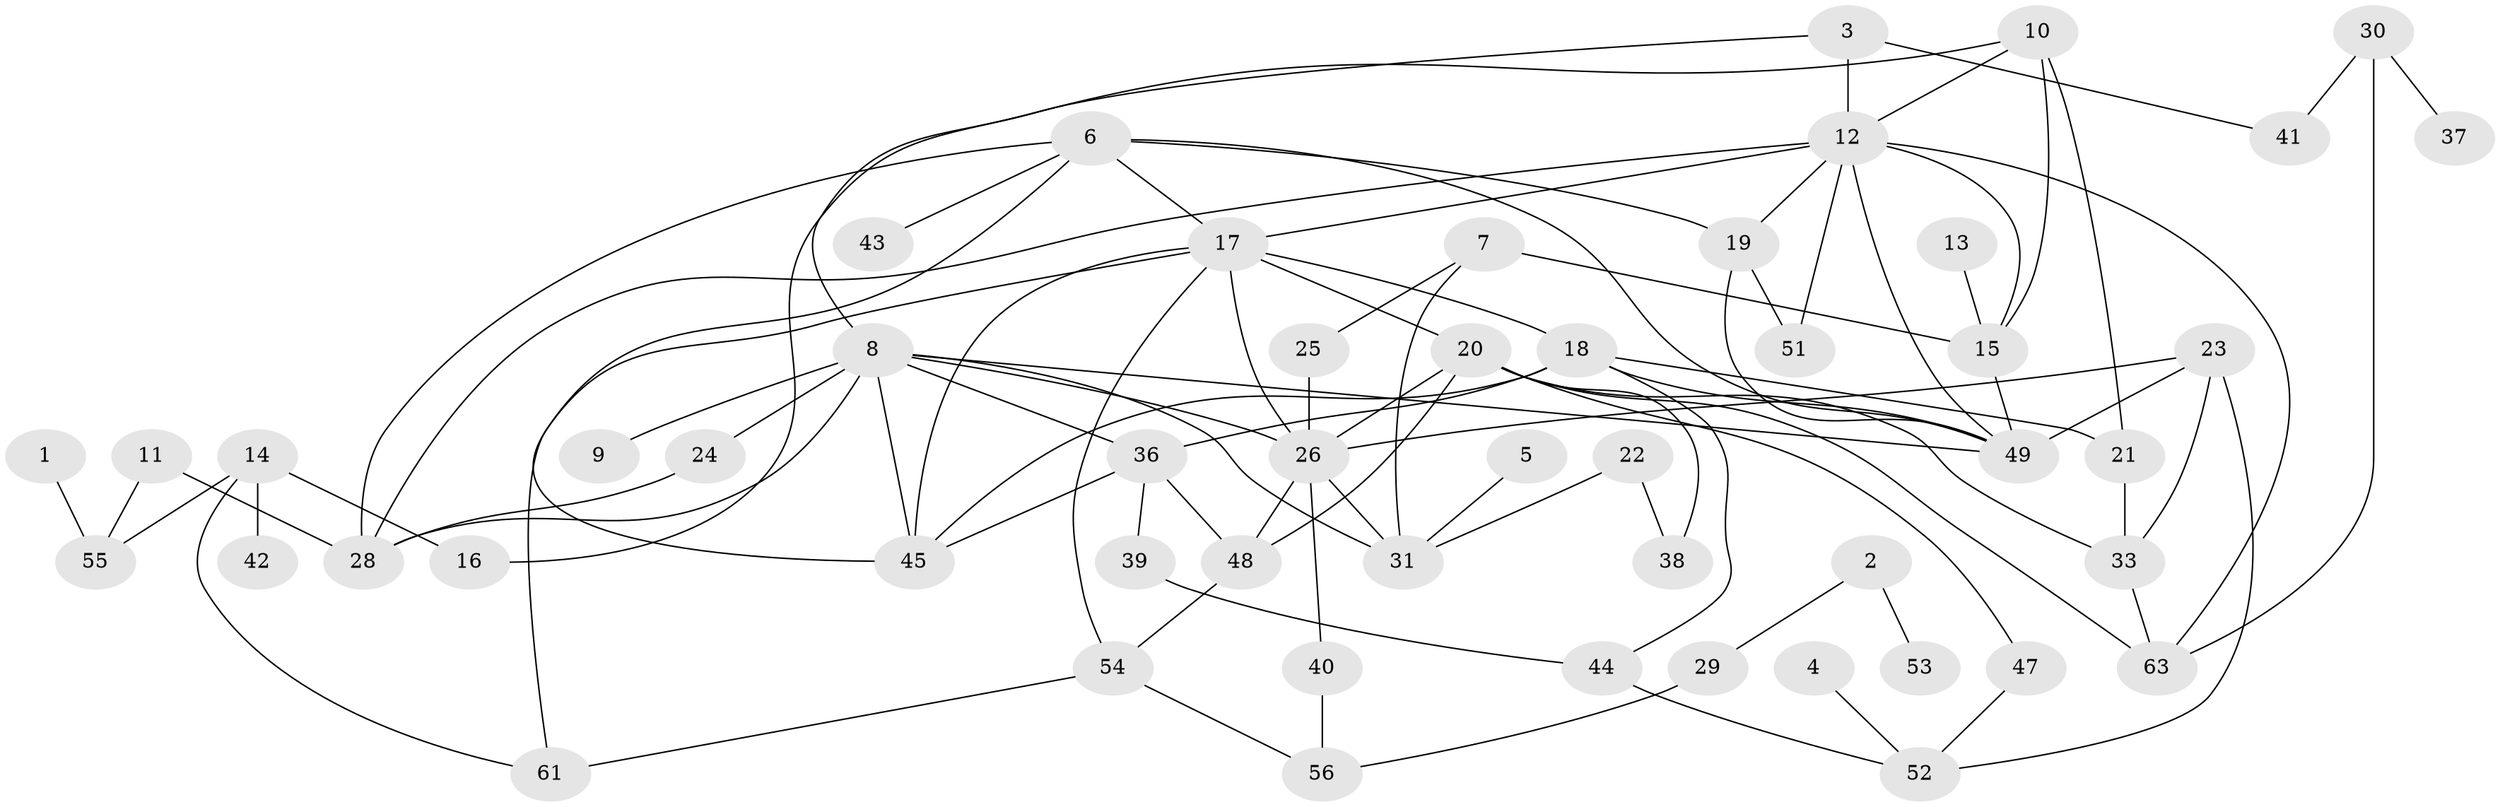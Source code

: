 // original degree distribution, {2: 0.256, 3: 0.232, 1: 0.2, 4: 0.152, 5: 0.048, 0: 0.072, 6: 0.04}
// Generated by graph-tools (version 1.1) at 2025/33/03/09/25 02:33:38]
// undirected, 52 vertices, 90 edges
graph export_dot {
graph [start="1"]
  node [color=gray90,style=filled];
  1;
  2;
  3;
  4;
  5;
  6;
  7;
  8;
  9;
  10;
  11;
  12;
  13;
  14;
  15;
  16;
  17;
  18;
  19;
  20;
  21;
  22;
  23;
  24;
  25;
  26;
  28;
  29;
  30;
  31;
  33;
  36;
  37;
  38;
  39;
  40;
  41;
  42;
  43;
  44;
  45;
  47;
  48;
  49;
  51;
  52;
  53;
  54;
  55;
  56;
  61;
  63;
  1 -- 55 [weight=1.0];
  2 -- 29 [weight=1.0];
  2 -- 53 [weight=1.0];
  3 -- 8 [weight=1.0];
  3 -- 12 [weight=1.0];
  3 -- 41 [weight=1.0];
  4 -- 52 [weight=1.0];
  5 -- 31 [weight=1.0];
  6 -- 17 [weight=1.0];
  6 -- 19 [weight=1.0];
  6 -- 28 [weight=1.0];
  6 -- 43 [weight=1.0];
  6 -- 45 [weight=1.0];
  6 -- 49 [weight=1.0];
  7 -- 15 [weight=2.0];
  7 -- 25 [weight=1.0];
  7 -- 31 [weight=1.0];
  8 -- 9 [weight=1.0];
  8 -- 24 [weight=1.0];
  8 -- 26 [weight=1.0];
  8 -- 28 [weight=1.0];
  8 -- 31 [weight=2.0];
  8 -- 36 [weight=1.0];
  8 -- 45 [weight=2.0];
  8 -- 49 [weight=1.0];
  10 -- 12 [weight=1.0];
  10 -- 15 [weight=1.0];
  10 -- 16 [weight=1.0];
  10 -- 21 [weight=1.0];
  11 -- 28 [weight=1.0];
  11 -- 55 [weight=1.0];
  12 -- 15 [weight=1.0];
  12 -- 17 [weight=1.0];
  12 -- 19 [weight=1.0];
  12 -- 28 [weight=1.0];
  12 -- 49 [weight=1.0];
  12 -- 51 [weight=1.0];
  12 -- 63 [weight=1.0];
  13 -- 15 [weight=1.0];
  14 -- 16 [weight=1.0];
  14 -- 42 [weight=1.0];
  14 -- 55 [weight=1.0];
  14 -- 61 [weight=1.0];
  15 -- 49 [weight=1.0];
  17 -- 18 [weight=1.0];
  17 -- 20 [weight=2.0];
  17 -- 26 [weight=1.0];
  17 -- 45 [weight=1.0];
  17 -- 54 [weight=1.0];
  17 -- 61 [weight=1.0];
  18 -- 21 [weight=1.0];
  18 -- 36 [weight=1.0];
  18 -- 44 [weight=2.0];
  18 -- 45 [weight=1.0];
  18 -- 49 [weight=1.0];
  19 -- 49 [weight=1.0];
  19 -- 51 [weight=1.0];
  20 -- 26 [weight=1.0];
  20 -- 33 [weight=1.0];
  20 -- 38 [weight=1.0];
  20 -- 47 [weight=1.0];
  20 -- 48 [weight=1.0];
  20 -- 63 [weight=1.0];
  21 -- 33 [weight=1.0];
  22 -- 31 [weight=2.0];
  22 -- 38 [weight=1.0];
  23 -- 26 [weight=1.0];
  23 -- 33 [weight=1.0];
  23 -- 49 [weight=2.0];
  23 -- 52 [weight=1.0];
  24 -- 28 [weight=1.0];
  25 -- 26 [weight=1.0];
  26 -- 31 [weight=1.0];
  26 -- 40 [weight=1.0];
  26 -- 48 [weight=1.0];
  29 -- 56 [weight=1.0];
  30 -- 37 [weight=1.0];
  30 -- 41 [weight=1.0];
  30 -- 63 [weight=1.0];
  33 -- 63 [weight=1.0];
  36 -- 39 [weight=1.0];
  36 -- 45 [weight=1.0];
  36 -- 48 [weight=1.0];
  39 -- 44 [weight=1.0];
  40 -- 56 [weight=1.0];
  44 -- 52 [weight=1.0];
  47 -- 52 [weight=1.0];
  48 -- 54 [weight=1.0];
  54 -- 56 [weight=1.0];
  54 -- 61 [weight=1.0];
}
